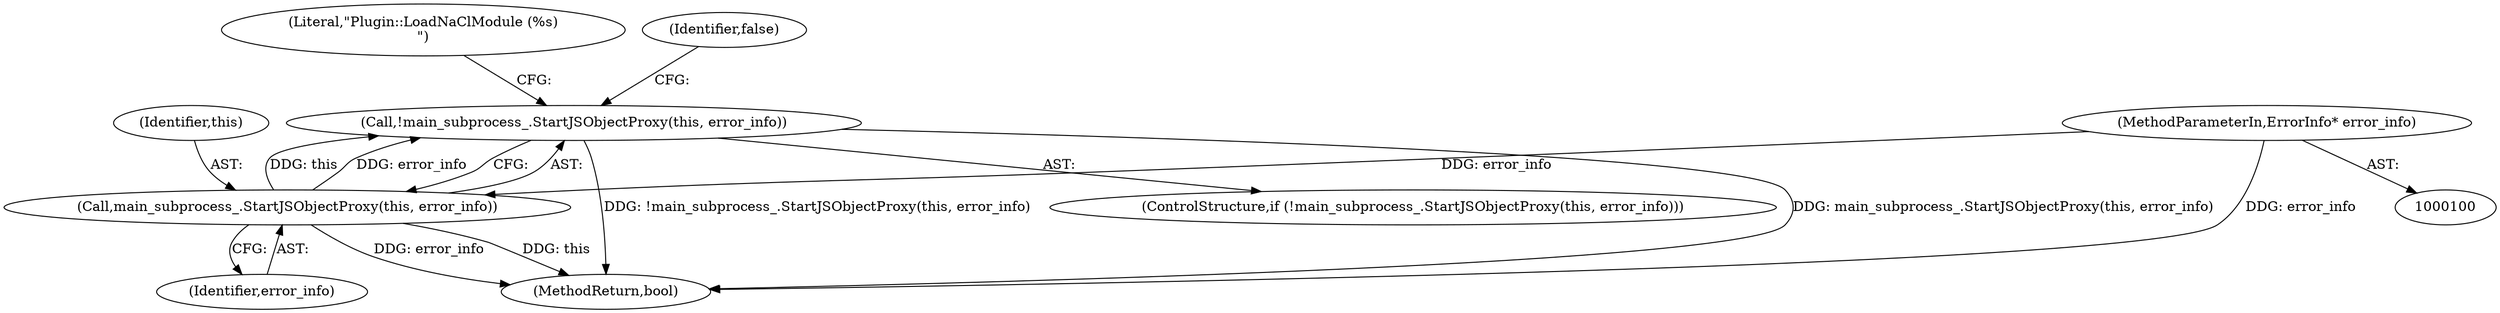 digraph "0_Chrome_3b0d77670a0613f409110817455d2137576b485a_18@API" {
"1000115" [label="(Call,!main_subprocess_.StartJSObjectProxy(this, error_info))"];
"1000116" [label="(Call,main_subprocess_.StartJSObjectProxy(this, error_info))"];
"1000101" [label="(MethodParameterIn,ErrorInfo* error_info)"];
"1000115" [label="(Call,!main_subprocess_.StartJSObjectProxy(this, error_info))"];
"1000124" [label="(Literal,\"Plugin::LoadNaClModule (%s)\n\")"];
"1000114" [label="(ControlStructure,if (!main_subprocess_.StartJSObjectProxy(this, error_info)))"];
"1000117" [label="(Identifier,this)"];
"1000128" [label="(MethodReturn,bool)"];
"1000101" [label="(MethodParameterIn,ErrorInfo* error_info)"];
"1000118" [label="(Identifier,error_info)"];
"1000121" [label="(Identifier,false)"];
"1000116" [label="(Call,main_subprocess_.StartJSObjectProxy(this, error_info))"];
"1000115" -> "1000114"  [label="AST: "];
"1000115" -> "1000116"  [label="CFG: "];
"1000116" -> "1000115"  [label="AST: "];
"1000121" -> "1000115"  [label="CFG: "];
"1000124" -> "1000115"  [label="CFG: "];
"1000115" -> "1000128"  [label="DDG: !main_subprocess_.StartJSObjectProxy(this, error_info)"];
"1000115" -> "1000128"  [label="DDG: main_subprocess_.StartJSObjectProxy(this, error_info)"];
"1000116" -> "1000115"  [label="DDG: this"];
"1000116" -> "1000115"  [label="DDG: error_info"];
"1000116" -> "1000118"  [label="CFG: "];
"1000117" -> "1000116"  [label="AST: "];
"1000118" -> "1000116"  [label="AST: "];
"1000116" -> "1000128"  [label="DDG: this"];
"1000116" -> "1000128"  [label="DDG: error_info"];
"1000101" -> "1000116"  [label="DDG: error_info"];
"1000101" -> "1000100"  [label="AST: "];
"1000101" -> "1000128"  [label="DDG: error_info"];
}
